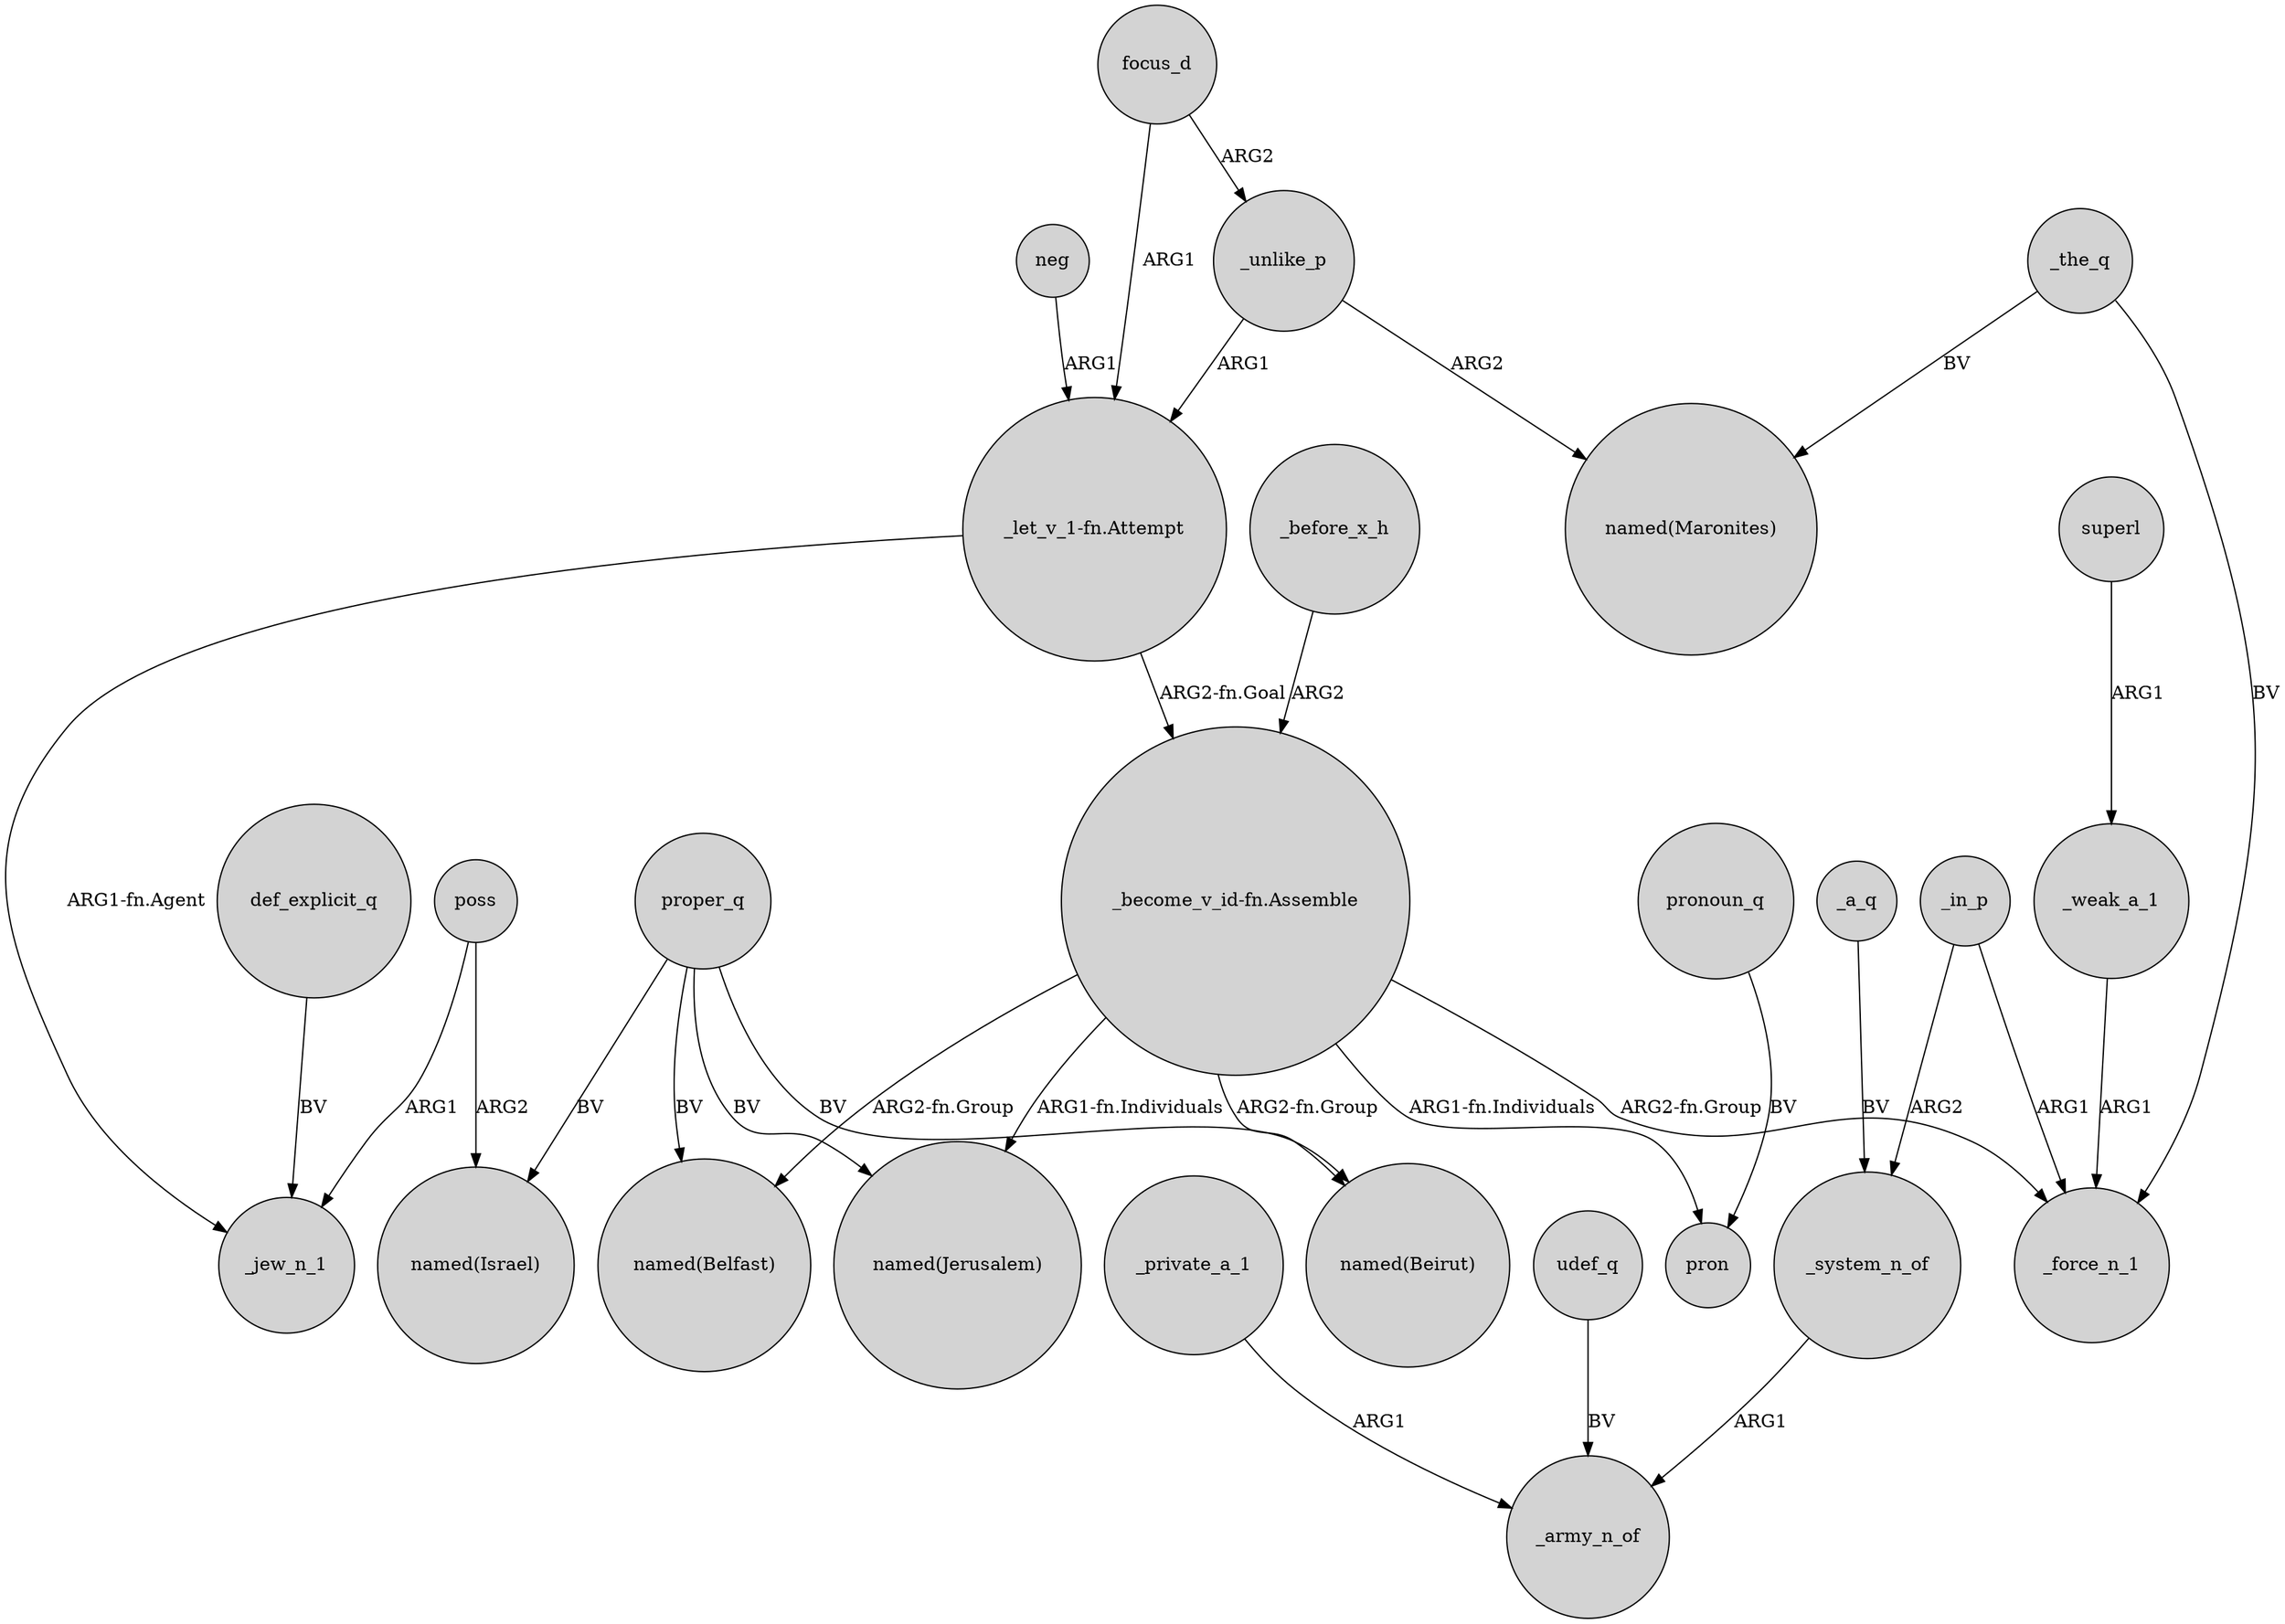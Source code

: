 digraph {
	node [shape=circle style=filled]
	"_become_v_id-fn.Assemble" -> "named(Jerusalem)" [label="ARG1-fn.Individuals"]
	"_become_v_id-fn.Assemble" -> pron [label="ARG1-fn.Individuals"]
	_private_a_1 -> _army_n_of [label=ARG1]
	poss -> "named(Israel)" [label=ARG2]
	focus_d -> "_let_v_1-fn.Attempt" [label=ARG1]
	_system_n_of -> _army_n_of [label=ARG1]
	_unlike_p -> "_let_v_1-fn.Attempt" [label=ARG1]
	_in_p -> _force_n_1 [label=ARG1]
	superl -> _weak_a_1 [label=ARG1]
	_in_p -> _system_n_of [label=ARG2]
	proper_q -> "named(Beirut)" [label=BV]
	"_let_v_1-fn.Attempt" -> "_become_v_id-fn.Assemble" [label="ARG2-fn.Goal"]
	proper_q -> "named(Belfast)" [label=BV]
	_weak_a_1 -> _force_n_1 [label=ARG1]
	focus_d -> _unlike_p [label=ARG2]
	_before_x_h -> "_become_v_id-fn.Assemble" [label=ARG2]
	pronoun_q -> pron [label=BV]
	proper_q -> "named(Jerusalem)" [label=BV]
	"_become_v_id-fn.Assemble" -> _force_n_1 [label="ARG2-fn.Group"]
	_the_q -> "named(Maronites)" [label=BV]
	neg -> "_let_v_1-fn.Attempt" [label=ARG1]
	"_become_v_id-fn.Assemble" -> "named(Beirut)" [label="ARG2-fn.Group"]
	_the_q -> _force_n_1 [label=BV]
	"_become_v_id-fn.Assemble" -> "named(Belfast)" [label="ARG2-fn.Group"]
	proper_q -> "named(Israel)" [label=BV]
	_unlike_p -> "named(Maronites)" [label=ARG2]
	poss -> _jew_n_1 [label=ARG1]
	"_let_v_1-fn.Attempt" -> _jew_n_1 [label="ARG1-fn.Agent"]
	def_explicit_q -> _jew_n_1 [label=BV]
	udef_q -> _army_n_of [label=BV]
	_a_q -> _system_n_of [label=BV]
}
